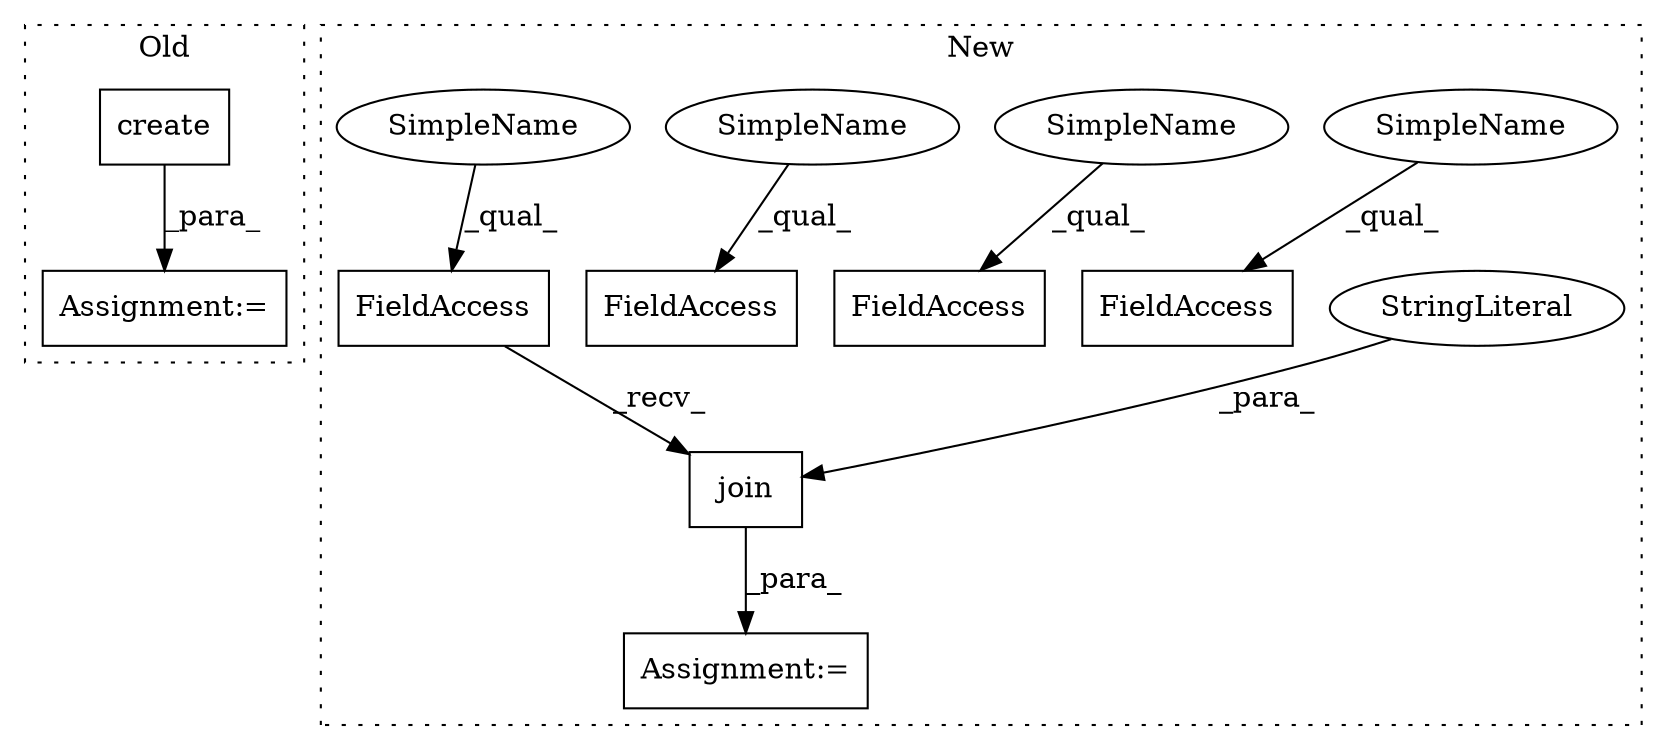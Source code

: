digraph G {
subgraph cluster0 {
1 [label="create" a="32" s="7336,7361" l="7,1" shape="box"];
8 [label="Assignment:=" a="7" s="7159" l="1" shape="box"];
label = "Old";
style="dotted";
}
subgraph cluster1 {
2 [label="join" a="32" s="7486,7534" l="5,1" shape="box"];
3 [label="FieldAccess" a="22" s="7478" l="7" shape="box"];
4 [label="StringLiteral" a="45" s="7516" l="18" shape="ellipse"];
5 [label="FieldAccess" a="22" s="7352" l="7" shape="box"];
6 [label="FieldAccess" a="22" s="7615" l="7" shape="box"];
7 [label="FieldAccess" a="22" s="7551" l="7" shape="box"];
9 [label="Assignment:=" a="7" s="7333" l="1" shape="box"];
10 [label="SimpleName" a="42" s="7352" l="2" shape="ellipse"];
11 [label="SimpleName" a="42" s="7615" l="2" shape="ellipse"];
12 [label="SimpleName" a="42" s="7551" l="2" shape="ellipse"];
13 [label="SimpleName" a="42" s="7478" l="2" shape="ellipse"];
label = "New";
style="dotted";
}
1 -> 8 [label="_para_"];
2 -> 9 [label="_para_"];
3 -> 2 [label="_recv_"];
4 -> 2 [label="_para_"];
10 -> 5 [label="_qual_"];
11 -> 6 [label="_qual_"];
12 -> 7 [label="_qual_"];
13 -> 3 [label="_qual_"];
}